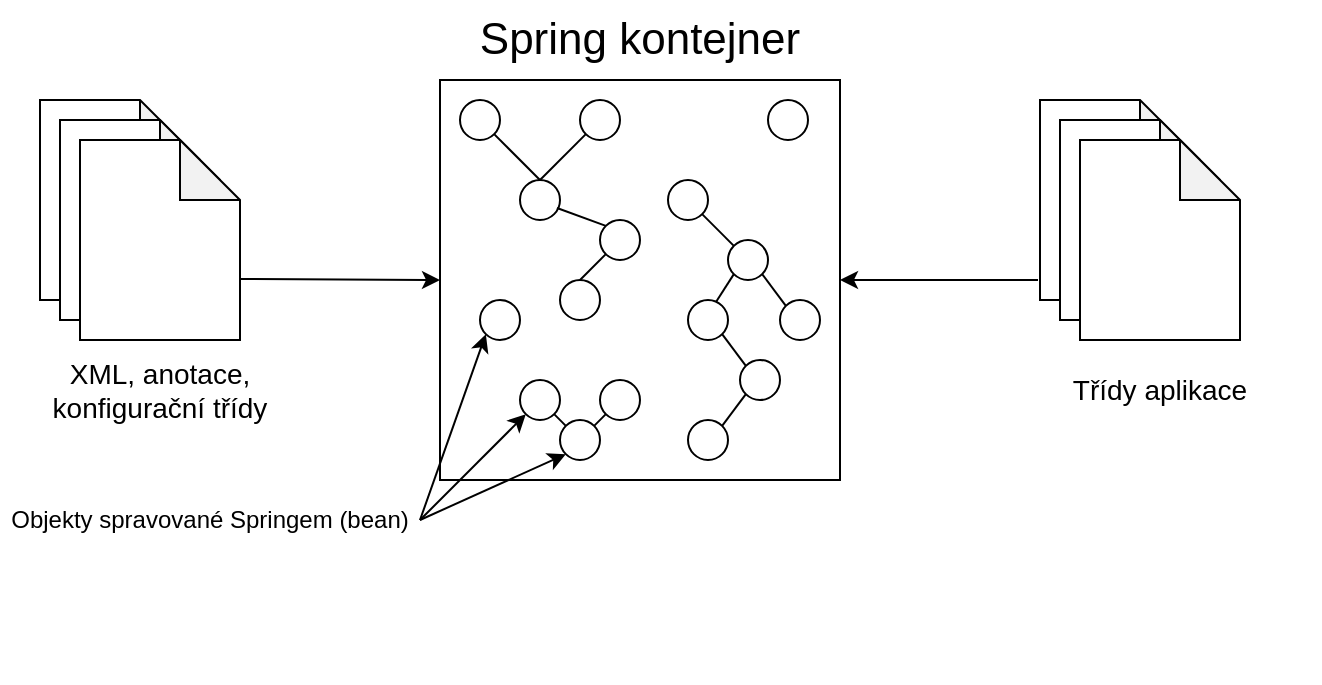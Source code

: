 <mxfile version="14.4.8" type="github">
  <diagram id="aFs9qRBWZ_TKhW6RHYbN" name="Page-1">
    <mxGraphModel dx="1033" dy="593" grid="1" gridSize="10" guides="1" tooltips="1" connect="1" arrows="1" fold="1" page="1" pageScale="1" pageWidth="827" pageHeight="1169" math="0" shadow="0">
      <root>
        <mxCell id="0" />
        <mxCell id="1" parent="0" />
        <mxCell id="EBwc4xOg62qOLjg95GO0-1" value="" style="shape=note;whiteSpace=wrap;html=1;backgroundOutline=1;darkOpacity=0.05;" vertex="1" parent="1">
          <mxGeometry x="80" y="170" width="80" height="100" as="geometry" />
        </mxCell>
        <mxCell id="EBwc4xOg62qOLjg95GO0-2" value="" style="shape=note;whiteSpace=wrap;html=1;backgroundOutline=1;darkOpacity=0.05;" vertex="1" parent="1">
          <mxGeometry x="90" y="180" width="80" height="100" as="geometry" />
        </mxCell>
        <mxCell id="EBwc4xOg62qOLjg95GO0-3" value="" style="shape=note;whiteSpace=wrap;html=1;backgroundOutline=1;darkOpacity=0.05;" vertex="1" parent="1">
          <mxGeometry x="100" y="190" width="80" height="100" as="geometry" />
        </mxCell>
        <mxCell id="EBwc4xOg62qOLjg95GO0-4" value="" style="rounded=0;whiteSpace=wrap;html=1;" vertex="1" parent="1">
          <mxGeometry x="280" y="160" width="200" height="200" as="geometry" />
        </mxCell>
        <mxCell id="EBwc4xOg62qOLjg95GO0-27" style="edgeStyle=none;rounded=0;orthogonalLoop=1;jettySize=auto;html=1;exitX=1;exitY=1;exitDx=0;exitDy=0;entryX=0.5;entryY=0;entryDx=0;entryDy=0;endArrow=none;endFill=0;" edge="1" parent="1" source="EBwc4xOg62qOLjg95GO0-6" target="EBwc4xOg62qOLjg95GO0-8">
          <mxGeometry relative="1" as="geometry" />
        </mxCell>
        <mxCell id="EBwc4xOg62qOLjg95GO0-6" value="" style="ellipse;whiteSpace=wrap;html=1;aspect=fixed;" vertex="1" parent="1">
          <mxGeometry x="290" y="170" width="20" height="20" as="geometry" />
        </mxCell>
        <mxCell id="EBwc4xOg62qOLjg95GO0-7" value="" style="ellipse;whiteSpace=wrap;html=1;aspect=fixed;" vertex="1" parent="1">
          <mxGeometry x="350" y="170" width="20" height="20" as="geometry" />
        </mxCell>
        <mxCell id="EBwc4xOg62qOLjg95GO0-26" style="edgeStyle=none;rounded=0;orthogonalLoop=1;jettySize=auto;html=1;exitX=0.5;exitY=0;exitDx=0;exitDy=0;entryX=0;entryY=1;entryDx=0;entryDy=0;endArrow=none;endFill=0;" edge="1" parent="1" source="EBwc4xOg62qOLjg95GO0-8" target="EBwc4xOg62qOLjg95GO0-7">
          <mxGeometry relative="1" as="geometry" />
        </mxCell>
        <mxCell id="EBwc4xOg62qOLjg95GO0-8" value="" style="ellipse;whiteSpace=wrap;html=1;aspect=fixed;" vertex="1" parent="1">
          <mxGeometry x="320" y="210" width="20" height="20" as="geometry" />
        </mxCell>
        <mxCell id="EBwc4xOg62qOLjg95GO0-9" value="" style="ellipse;whiteSpace=wrap;html=1;aspect=fixed;" vertex="1" parent="1">
          <mxGeometry x="300" y="270" width="20" height="20" as="geometry" />
        </mxCell>
        <mxCell id="EBwc4xOg62qOLjg95GO0-24" style="edgeStyle=none;rounded=0;orthogonalLoop=1;jettySize=auto;html=1;exitX=0.5;exitY=0;exitDx=0;exitDy=0;entryX=0;entryY=1;entryDx=0;entryDy=0;endArrow=none;endFill=0;" edge="1" parent="1" source="EBwc4xOg62qOLjg95GO0-10" target="EBwc4xOg62qOLjg95GO0-12">
          <mxGeometry relative="1" as="geometry" />
        </mxCell>
        <mxCell id="EBwc4xOg62qOLjg95GO0-10" value="" style="ellipse;whiteSpace=wrap;html=1;aspect=fixed;" vertex="1" parent="1">
          <mxGeometry x="340" y="260" width="20" height="20" as="geometry" />
        </mxCell>
        <mxCell id="EBwc4xOg62qOLjg95GO0-19" style="rounded=0;orthogonalLoop=1;jettySize=auto;html=1;exitX=1;exitY=1;exitDx=0;exitDy=0;entryX=0;entryY=0;entryDx=0;entryDy=0;endArrow=none;endFill=0;" edge="1" parent="1" source="EBwc4xOg62qOLjg95GO0-11" target="EBwc4xOg62qOLjg95GO0-14">
          <mxGeometry relative="1" as="geometry" />
        </mxCell>
        <mxCell id="EBwc4xOg62qOLjg95GO0-11" value="" style="ellipse;whiteSpace=wrap;html=1;aspect=fixed;" vertex="1" parent="1">
          <mxGeometry x="394" y="210" width="20" height="20" as="geometry" />
        </mxCell>
        <mxCell id="EBwc4xOg62qOLjg95GO0-25" style="edgeStyle=none;rounded=0;orthogonalLoop=1;jettySize=auto;html=1;exitX=0;exitY=0;exitDx=0;exitDy=0;entryX=0.925;entryY=0.7;entryDx=0;entryDy=0;entryPerimeter=0;endArrow=none;endFill=0;" edge="1" parent="1" source="EBwc4xOg62qOLjg95GO0-12" target="EBwc4xOg62qOLjg95GO0-8">
          <mxGeometry relative="1" as="geometry" />
        </mxCell>
        <mxCell id="EBwc4xOg62qOLjg95GO0-12" value="" style="ellipse;whiteSpace=wrap;html=1;aspect=fixed;" vertex="1" parent="1">
          <mxGeometry x="360" y="230" width="20" height="20" as="geometry" />
        </mxCell>
        <mxCell id="EBwc4xOg62qOLjg95GO0-20" style="edgeStyle=none;rounded=0;orthogonalLoop=1;jettySize=auto;html=1;exitX=0;exitY=1;exitDx=0;exitDy=0;entryX=0.7;entryY=0.05;entryDx=0;entryDy=0;entryPerimeter=0;endArrow=none;endFill=0;" edge="1" parent="1" source="EBwc4xOg62qOLjg95GO0-14" target="EBwc4xOg62qOLjg95GO0-15">
          <mxGeometry relative="1" as="geometry" />
        </mxCell>
        <mxCell id="EBwc4xOg62qOLjg95GO0-21" style="edgeStyle=none;rounded=0;orthogonalLoop=1;jettySize=auto;html=1;exitX=1;exitY=1;exitDx=0;exitDy=0;entryX=0;entryY=0;entryDx=0;entryDy=0;endArrow=none;endFill=0;" edge="1" parent="1" source="EBwc4xOg62qOLjg95GO0-14" target="EBwc4xOg62qOLjg95GO0-18">
          <mxGeometry relative="1" as="geometry" />
        </mxCell>
        <mxCell id="EBwc4xOg62qOLjg95GO0-14" value="" style="ellipse;whiteSpace=wrap;html=1;aspect=fixed;" vertex="1" parent="1">
          <mxGeometry x="424" y="240" width="20" height="20" as="geometry" />
        </mxCell>
        <mxCell id="EBwc4xOg62qOLjg95GO0-22" style="edgeStyle=none;rounded=0;orthogonalLoop=1;jettySize=auto;html=1;exitX=1;exitY=1;exitDx=0;exitDy=0;entryX=0;entryY=0;entryDx=0;entryDy=0;endArrow=none;endFill=0;" edge="1" parent="1" source="EBwc4xOg62qOLjg95GO0-15" target="EBwc4xOg62qOLjg95GO0-16">
          <mxGeometry relative="1" as="geometry" />
        </mxCell>
        <mxCell id="EBwc4xOg62qOLjg95GO0-15" value="" style="ellipse;whiteSpace=wrap;html=1;aspect=fixed;" vertex="1" parent="1">
          <mxGeometry x="404" y="270" width="20" height="20" as="geometry" />
        </mxCell>
        <mxCell id="EBwc4xOg62qOLjg95GO0-23" style="edgeStyle=none;rounded=0;orthogonalLoop=1;jettySize=auto;html=1;exitX=0;exitY=1;exitDx=0;exitDy=0;entryX=1;entryY=0;entryDx=0;entryDy=0;endArrow=none;endFill=0;" edge="1" parent="1" source="EBwc4xOg62qOLjg95GO0-16" target="EBwc4xOg62qOLjg95GO0-17">
          <mxGeometry relative="1" as="geometry" />
        </mxCell>
        <mxCell id="EBwc4xOg62qOLjg95GO0-16" value="" style="ellipse;whiteSpace=wrap;html=1;aspect=fixed;" vertex="1" parent="1">
          <mxGeometry x="430" y="300" width="20" height="20" as="geometry" />
        </mxCell>
        <mxCell id="EBwc4xOg62qOLjg95GO0-17" value="" style="ellipse;whiteSpace=wrap;html=1;aspect=fixed;" vertex="1" parent="1">
          <mxGeometry x="404" y="330" width="20" height="20" as="geometry" />
        </mxCell>
        <mxCell id="EBwc4xOg62qOLjg95GO0-18" value="" style="ellipse;whiteSpace=wrap;html=1;aspect=fixed;" vertex="1" parent="1">
          <mxGeometry x="450" y="270" width="20" height="20" as="geometry" />
        </mxCell>
        <mxCell id="EBwc4xOg62qOLjg95GO0-32" style="edgeStyle=none;rounded=0;orthogonalLoop=1;jettySize=auto;html=1;exitX=1;exitY=1;exitDx=0;exitDy=0;entryX=0;entryY=0;entryDx=0;entryDy=0;endArrow=none;endFill=0;" edge="1" parent="1" source="EBwc4xOg62qOLjg95GO0-28" target="EBwc4xOg62qOLjg95GO0-30">
          <mxGeometry relative="1" as="geometry" />
        </mxCell>
        <mxCell id="EBwc4xOg62qOLjg95GO0-28" value="" style="ellipse;whiteSpace=wrap;html=1;aspect=fixed;" vertex="1" parent="1">
          <mxGeometry x="320" y="310" width="20" height="20" as="geometry" />
        </mxCell>
        <mxCell id="EBwc4xOg62qOLjg95GO0-29" value="" style="ellipse;whiteSpace=wrap;html=1;aspect=fixed;" vertex="1" parent="1">
          <mxGeometry x="360" y="310" width="20" height="20" as="geometry" />
        </mxCell>
        <mxCell id="EBwc4xOg62qOLjg95GO0-33" style="edgeStyle=none;rounded=0;orthogonalLoop=1;jettySize=auto;html=1;exitX=1;exitY=0;exitDx=0;exitDy=0;entryX=0;entryY=1;entryDx=0;entryDy=0;endArrow=none;endFill=0;" edge="1" parent="1" source="EBwc4xOg62qOLjg95GO0-30" target="EBwc4xOg62qOLjg95GO0-29">
          <mxGeometry relative="1" as="geometry" />
        </mxCell>
        <mxCell id="EBwc4xOg62qOLjg95GO0-30" value="" style="ellipse;whiteSpace=wrap;html=1;aspect=fixed;" vertex="1" parent="1">
          <mxGeometry x="340" y="330" width="20" height="20" as="geometry" />
        </mxCell>
        <mxCell id="EBwc4xOg62qOLjg95GO0-31" value="" style="ellipse;whiteSpace=wrap;html=1;aspect=fixed;" vertex="1" parent="1">
          <mxGeometry x="444" y="170" width="20" height="20" as="geometry" />
        </mxCell>
        <mxCell id="EBwc4xOg62qOLjg95GO0-34" value="&lt;font style=&quot;font-size: 22px&quot;&gt;Spring kontejner&lt;/font&gt;" style="text;html=1;strokeColor=none;fillColor=none;align=center;verticalAlign=middle;whiteSpace=wrap;rounded=0;" vertex="1" parent="1">
          <mxGeometry x="280" y="120" width="200" height="40" as="geometry" />
        </mxCell>
        <mxCell id="EBwc4xOg62qOLjg95GO0-35" value="&lt;font style=&quot;font-size: 14px&quot;&gt;XML, anotace, konfigurační třídy&lt;br&gt;&lt;/font&gt;" style="text;html=1;strokeColor=none;fillColor=none;align=center;verticalAlign=middle;whiteSpace=wrap;rounded=0;" vertex="1" parent="1">
          <mxGeometry x="60" y="290" width="160" height="50" as="geometry" />
        </mxCell>
        <mxCell id="EBwc4xOg62qOLjg95GO0-36" value="" style="endArrow=classic;html=1;exitX=1.006;exitY=0.695;exitDx=0;exitDy=0;exitPerimeter=0;entryX=0;entryY=0.5;entryDx=0;entryDy=0;" edge="1" parent="1" source="EBwc4xOg62qOLjg95GO0-3" target="EBwc4xOg62qOLjg95GO0-4">
          <mxGeometry width="50" height="50" relative="1" as="geometry">
            <mxPoint x="390" y="390" as="sourcePoint" />
            <mxPoint x="440" y="340" as="targetPoint" />
          </mxGeometry>
        </mxCell>
        <mxCell id="EBwc4xOg62qOLjg95GO0-37" value="" style="shape=note;whiteSpace=wrap;html=1;backgroundOutline=1;darkOpacity=0.05;" vertex="1" parent="1">
          <mxGeometry x="580" y="170" width="80" height="100" as="geometry" />
        </mxCell>
        <mxCell id="EBwc4xOg62qOLjg95GO0-38" value="" style="shape=note;whiteSpace=wrap;html=1;backgroundOutline=1;darkOpacity=0.05;" vertex="1" parent="1">
          <mxGeometry x="590" y="180" width="80" height="100" as="geometry" />
        </mxCell>
        <mxCell id="EBwc4xOg62qOLjg95GO0-39" value="" style="shape=note;whiteSpace=wrap;html=1;backgroundOutline=1;darkOpacity=0.05;" vertex="1" parent="1">
          <mxGeometry x="600" y="190" width="80" height="100" as="geometry" />
        </mxCell>
        <mxCell id="EBwc4xOg62qOLjg95GO0-40" value="" style="endArrow=classic;html=1;entryX=1;entryY=0.5;entryDx=0;entryDy=0;" edge="1" parent="1" target="EBwc4xOg62qOLjg95GO0-4">
          <mxGeometry width="50" height="50" relative="1" as="geometry">
            <mxPoint x="579" y="260" as="sourcePoint" />
            <mxPoint x="560" y="270" as="targetPoint" />
          </mxGeometry>
        </mxCell>
        <mxCell id="EBwc4xOg62qOLjg95GO0-41" value="&lt;font style=&quot;font-size: 14px&quot;&gt;Třídy aplikace&lt;br&gt;&lt;/font&gt;" style="text;html=1;strokeColor=none;fillColor=none;align=center;verticalAlign=middle;whiteSpace=wrap;rounded=0;" vertex="1" parent="1">
          <mxGeometry x="560" y="290" width="160" height="50" as="geometry" />
        </mxCell>
        <mxCell id="EBwc4xOg62qOLjg95GO0-43" style="edgeStyle=none;rounded=0;orthogonalLoop=1;jettySize=auto;html=1;exitX=1;exitY=0.5;exitDx=0;exitDy=0;endArrow=none;endFill=0;" edge="1" parent="1">
          <mxGeometry relative="1" as="geometry">
            <mxPoint x="320" y="460" as="sourcePoint" />
            <mxPoint x="320" y="460" as="targetPoint" />
          </mxGeometry>
        </mxCell>
        <mxCell id="EBwc4xOg62qOLjg95GO0-45" value="" style="endArrow=classic;html=1;entryX=0;entryY=1;entryDx=0;entryDy=0;" edge="1" parent="1" target="EBwc4xOg62qOLjg95GO0-28">
          <mxGeometry width="50" height="50" relative="1" as="geometry">
            <mxPoint x="270" y="380" as="sourcePoint" />
            <mxPoint x="320" y="330" as="targetPoint" />
          </mxGeometry>
        </mxCell>
        <mxCell id="EBwc4xOg62qOLjg95GO0-46" value="" style="endArrow=classic;html=1;entryX=0;entryY=1;entryDx=0;entryDy=0;" edge="1" parent="1" target="EBwc4xOg62qOLjg95GO0-9">
          <mxGeometry width="50" height="50" relative="1" as="geometry">
            <mxPoint x="270" y="380" as="sourcePoint" />
            <mxPoint x="332.929" y="337.071" as="targetPoint" />
          </mxGeometry>
        </mxCell>
        <mxCell id="EBwc4xOg62qOLjg95GO0-47" value="" style="endArrow=classic;html=1;entryX=0;entryY=1;entryDx=0;entryDy=0;" edge="1" parent="1" target="EBwc4xOg62qOLjg95GO0-30">
          <mxGeometry width="50" height="50" relative="1" as="geometry">
            <mxPoint x="270" y="380" as="sourcePoint" />
            <mxPoint x="332.929" y="337.071" as="targetPoint" />
          </mxGeometry>
        </mxCell>
        <mxCell id="EBwc4xOg62qOLjg95GO0-48" value="Objekty spravované Springem (bean)" style="text;html=1;strokeColor=none;fillColor=none;align=center;verticalAlign=middle;whiteSpace=wrap;rounded=0;" vertex="1" parent="1">
          <mxGeometry x="60" y="370" width="210" height="20" as="geometry" />
        </mxCell>
      </root>
    </mxGraphModel>
  </diagram>
</mxfile>
